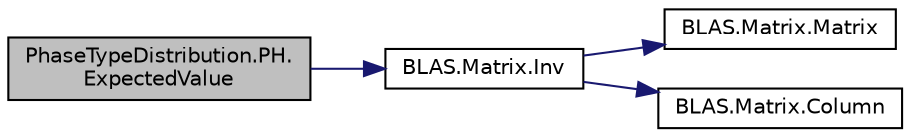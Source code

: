 digraph "PhaseTypeDistribution.PH.ExpectedValue"
{
  edge [fontname="Helvetica",fontsize="10",labelfontname="Helvetica",labelfontsize="10"];
  node [fontname="Helvetica",fontsize="10",shape=record];
  rankdir="LR";
  Node1 [label="PhaseTypeDistribution.PH.\lExpectedValue",height=0.2,width=0.4,color="black", fillcolor="grey75", style="filled", fontcolor="black"];
  Node1 -> Node2 [color="midnightblue",fontsize="10",style="solid"];
  Node2 [label="BLAS.Matrix.Inv",height=0.2,width=0.4,color="black", fillcolor="white", style="filled",URL="$class_b_l_a_s_1_1_matrix.html#aa6af90c35062376d6e0db316fd2cad70",tooltip="Возвращает обратную матрицу "];
  Node2 -> Node3 [color="midnightblue",fontsize="10",style="solid"];
  Node3 [label="BLAS.Matrix.Matrix",height=0.2,width=0.4,color="black", fillcolor="white", style="filled",URL="$class_b_l_a_s_1_1_matrix.html#a347802ba2127f13d57a24d99d36137d9",tooltip="Создает матрицу заданной размерности "];
  Node2 -> Node4 [color="midnightblue",fontsize="10",style="solid"];
  Node4 [label="BLAS.Matrix.Column",height=0.2,width=0.4,color="black", fillcolor="white", style="filled",URL="$class_b_l_a_s_1_1_matrix.html#ae656a489aa5a156e4604c40f38179c6b",tooltip="Возвращает j-ый столбец "];
}
